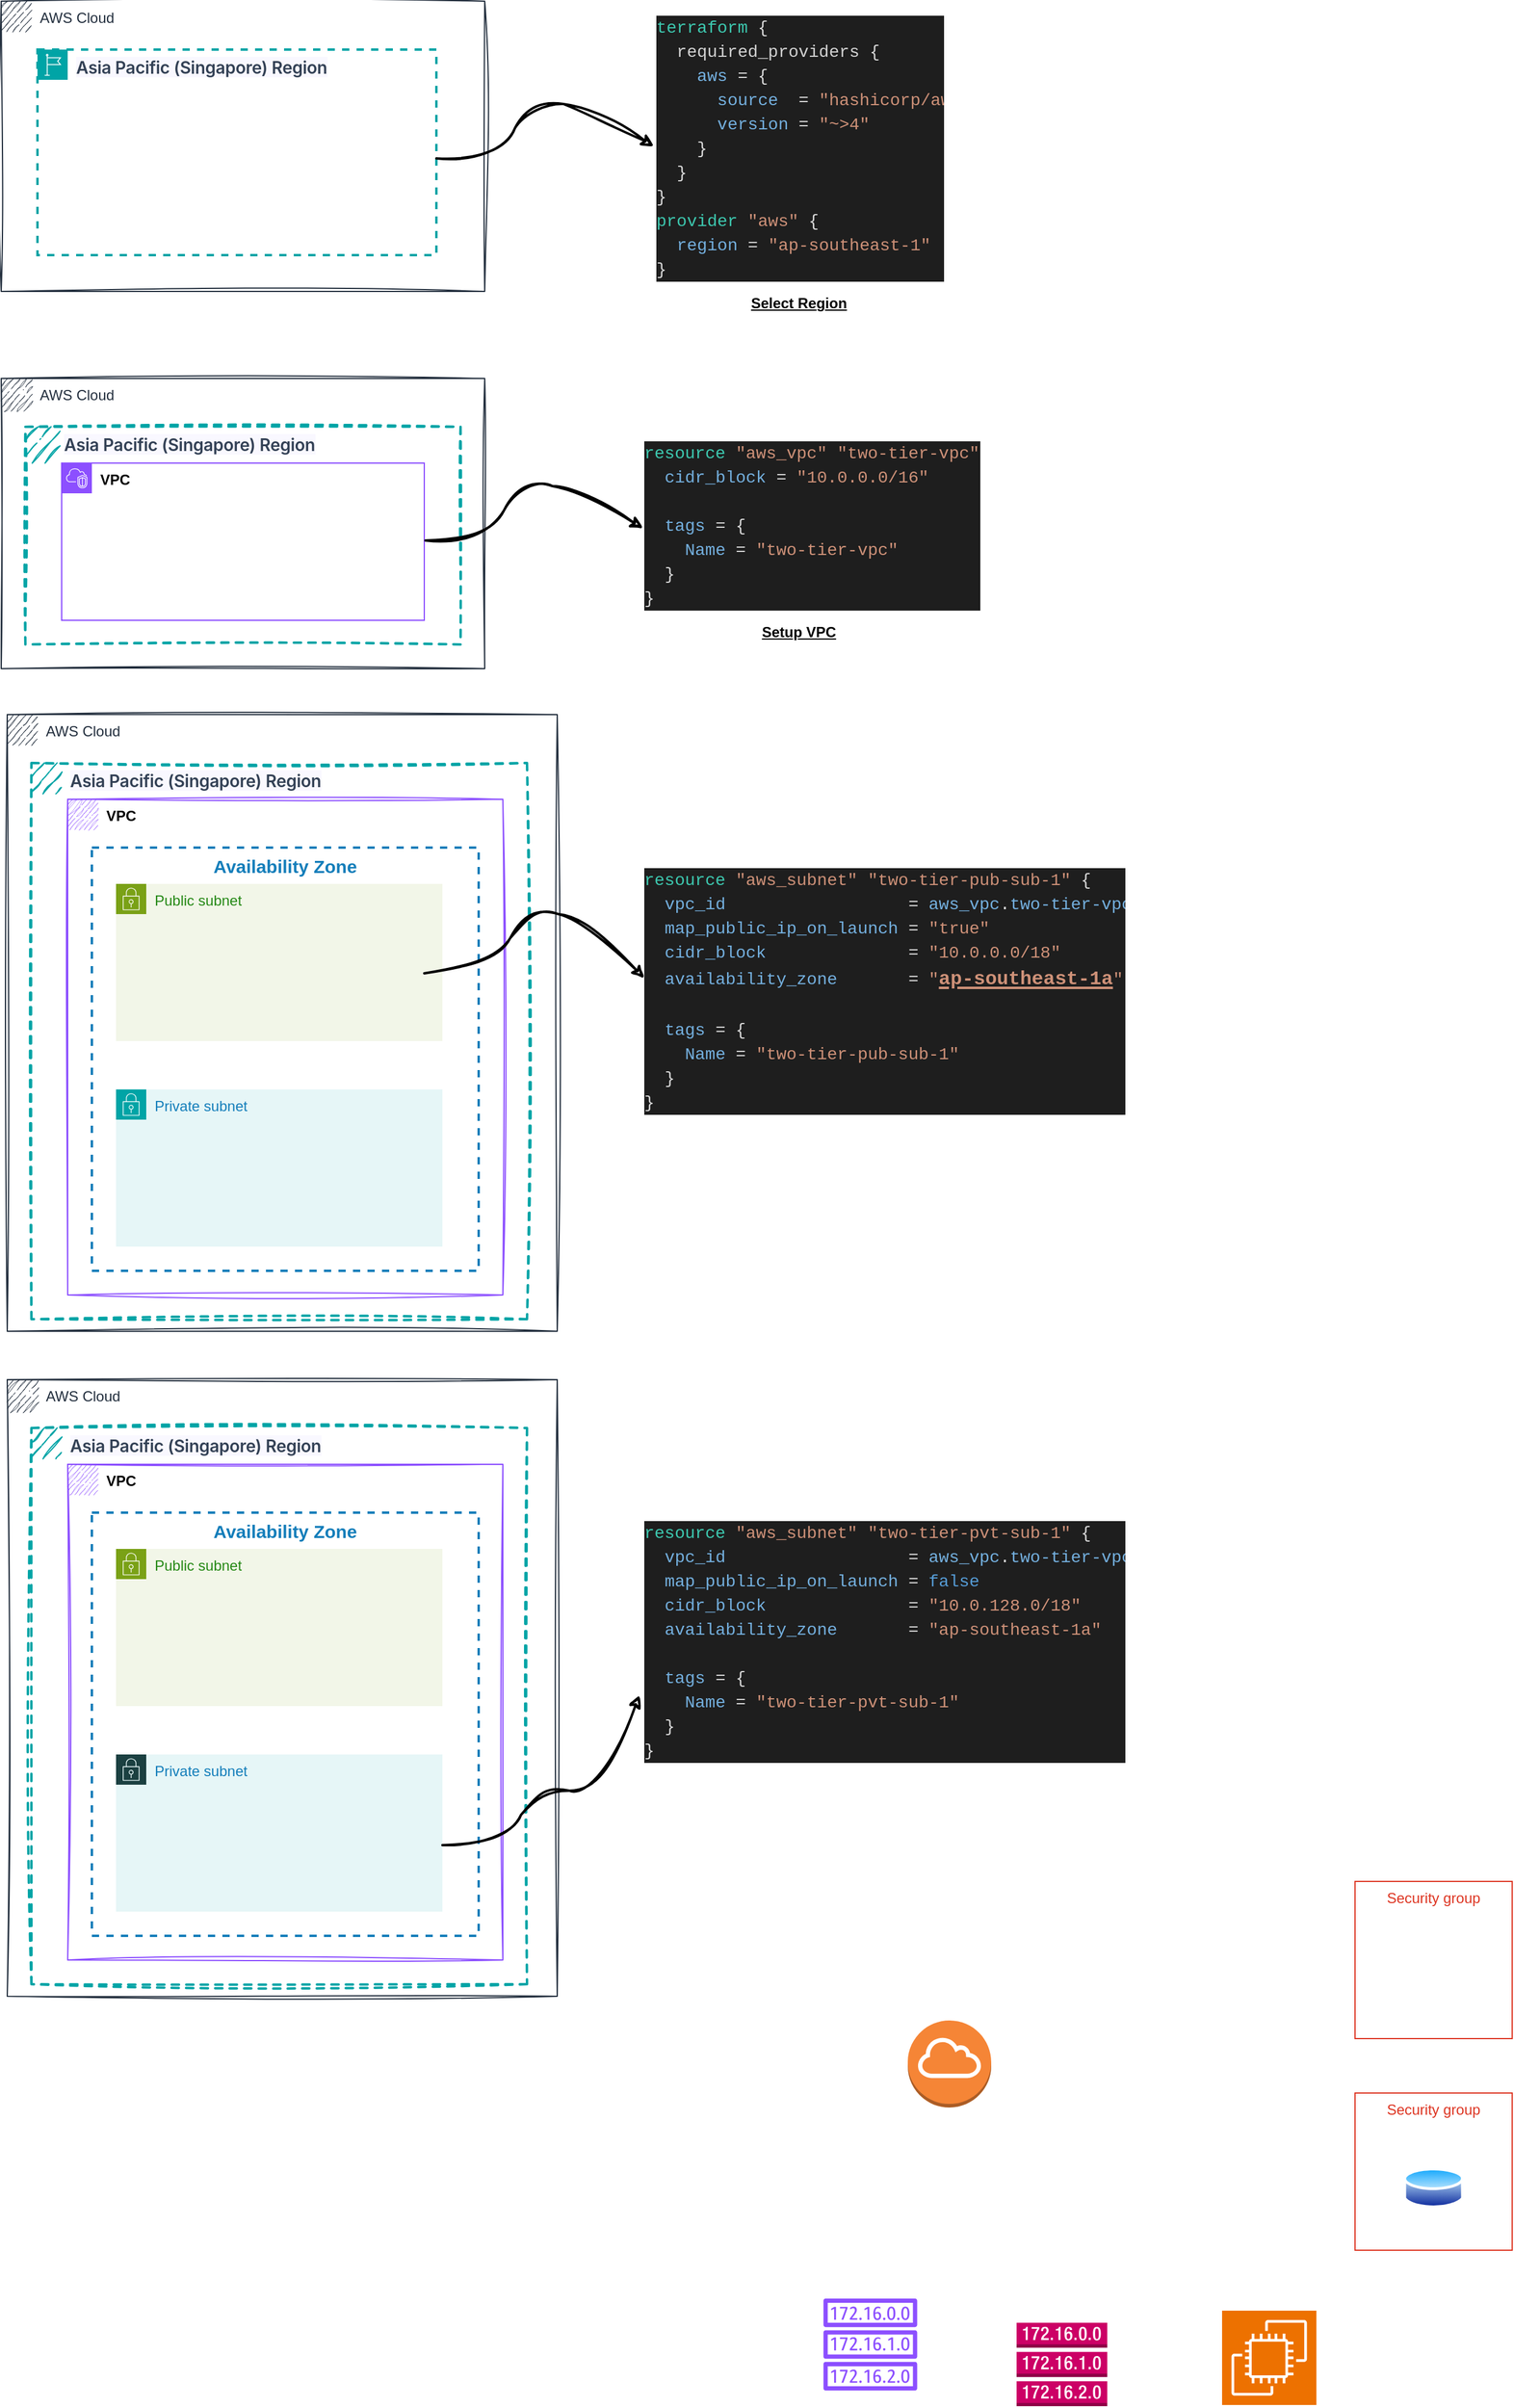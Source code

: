 <mxfile version="24.3.1" type="device" pages="2">
  <diagram name="Page-1" id="cgD4QJ-wR_yiHozVtR_r">
    <mxGraphModel dx="1434" dy="772" grid="1" gridSize="10" guides="1" tooltips="1" connect="1" arrows="1" fold="1" page="1" pageScale="1" pageWidth="850" pageHeight="1100" math="0" shadow="0">
      <root>
        <mxCell id="0" />
        <mxCell id="1" parent="0" />
        <mxCell id="XZuy0qffb0nQQuMf2KQB-1" value="AWS Cloud" style="points=[[0,0],[0.25,0],[0.5,0],[0.75,0],[1,0],[1,0.25],[1,0.5],[1,0.75],[1,1],[0.75,1],[0.5,1],[0.25,1],[0,1],[0,0.75],[0,0.5],[0,0.25]];outlineConnect=0;gradientColor=none;html=1;whiteSpace=wrap;fontSize=12;fontStyle=0;container=1;pointerEvents=0;collapsible=0;recursiveResize=0;shape=mxgraph.aws4.group;grIcon=mxgraph.aws4.group_aws_cloud_alt;strokeColor=#232F3E;fillColor=none;verticalAlign=top;align=left;spacingLeft=30;fontColor=#232F3E;dashed=0;sketch=1;curveFitting=1;jiggle=2;" vertex="1" parent="1">
          <mxGeometry x="20" y="30" width="400" height="240" as="geometry" />
        </mxCell>
        <mxCell id="XZuy0qffb0nQQuMf2KQB-2" value="&lt;span style=&quot;color: rgb(51, 65, 85); font-family: Inter, &amp;quot;Helvetica Neue&amp;quot;, Helvetica, Arial, sans-serif; font-size: 14px; font-weight: 600; letter-spacing: -0.144px; text-wrap-mode: nowrap; background-color: rgb(249, 248, 255);&quot;&gt;Asia Pacific (Singapore) Region&lt;/span&gt;" style="points=[[0,0],[0.25,0],[0.5,0],[0.75,0],[1,0],[1,0.25],[1,0.5],[1,0.75],[1,1],[0.75,1],[0.5,1],[0.25,1],[0,1],[0,0.75],[0,0.5],[0,0.25]];outlineConnect=0;gradientColor=none;html=1;whiteSpace=wrap;fontSize=12;fontStyle=0;container=1;pointerEvents=0;collapsible=0;recursiveResize=0;shape=mxgraph.aws4.group;grIcon=mxgraph.aws4.group_region;strokeColor=#00A4A6;fillColor=none;verticalAlign=top;align=left;spacingLeft=30;fontColor=#147EBA;dashed=1;strokeWidth=2;" vertex="1" parent="XZuy0qffb0nQQuMf2KQB-1">
          <mxGeometry x="30" y="40" width="330" height="170" as="geometry" />
        </mxCell>
        <mxCell id="XZuy0qffb0nQQuMf2KQB-11" value="" style="curved=1;endArrow=classic;html=1;rounded=0;entryX=0;entryY=0.5;entryDx=0;entryDy=0;strokeWidth=2;sketch=1;curveFitting=1;jiggle=2;" edge="1" parent="XZuy0qffb0nQQuMf2KQB-1" target="XZuy0qffb0nQQuMf2KQB-9">
          <mxGeometry width="50" height="50" relative="1" as="geometry">
            <mxPoint x="360" y="130" as="sourcePoint" />
            <mxPoint x="410" y="80" as="targetPoint" />
            <Array as="points">
              <mxPoint x="410" y="130" />
              <mxPoint x="440" y="80" />
              <mxPoint x="490" y="90" />
            </Array>
          </mxGeometry>
        </mxCell>
        <mxCell id="XZuy0qffb0nQQuMf2KQB-9" value="&lt;h1 style=&quot;margin-top: 0px;&quot;&gt;&lt;div style=&quot;color: #d4d4d4;background-color: #1e1e1e;font-family: Consolas, &#39;Courier New&#39;, monospace;font-weight: normal;font-size: 14px;line-height: 20px;white-space: pre;&quot;&gt;&lt;div&gt;&lt;span style=&quot;color: #3dc9b0;&quot;&gt;terraform&lt;/span&gt; &lt;span style=&quot;color: #dcdcdc;&quot;&gt;{&lt;/span&gt;&lt;/div&gt;&lt;div&gt;&amp;nbsp; required_providers &lt;span style=&quot;color: #dcdcdc;&quot;&gt;{&lt;/span&gt;&lt;/div&gt;&lt;div&gt;&amp;nbsp; &amp;nbsp; &lt;span style=&quot;color: #74b0df;&quot;&gt;aws&lt;/span&gt; = &lt;span style=&quot;color: #dcdcdc;&quot;&gt;{&lt;/span&gt;&lt;/div&gt;&lt;div&gt;&amp;nbsp; &amp;nbsp; &amp;nbsp; &lt;span style=&quot;color: #74b0df;&quot;&gt;source&lt;/span&gt; &amp;nbsp;= &lt;span style=&quot;color: #ce9178;&quot;&gt;&quot;hashicorp/aws&quot;&lt;/span&gt;&lt;/div&gt;&lt;div&gt;&amp;nbsp; &amp;nbsp; &amp;nbsp; &lt;span style=&quot;color: #74b0df;&quot;&gt;version&lt;/span&gt; = &lt;span style=&quot;color: #ce9178;&quot;&gt;&quot;~&amp;gt;4&quot;&lt;/span&gt;&lt;/div&gt;&lt;div&gt;&amp;nbsp; &amp;nbsp; &lt;span style=&quot;color: #dcdcdc;&quot;&gt;}&lt;/span&gt;&lt;/div&gt;&lt;div&gt;&amp;nbsp; &lt;span style=&quot;color: #dcdcdc;&quot;&gt;}&lt;/span&gt;&lt;/div&gt;&lt;div&gt;&lt;span style=&quot;color: #dcdcdc;&quot;&gt;}&lt;/span&gt;&lt;/div&gt;&lt;div&gt;&lt;span style=&quot;color: #3dc9b0;&quot;&gt;provider&lt;/span&gt; &lt;span style=&quot;color: #ce9178;&quot;&gt;&quot;aws&quot;&lt;/span&gt; &lt;span style=&quot;color: #dcdcdc;&quot;&gt;{&lt;/span&gt;&lt;/div&gt;&lt;div&gt;&amp;nbsp; &lt;span style=&quot;color: #74b0df;&quot;&gt;region&lt;/span&gt; = &lt;span style=&quot;color: #ce9178;&quot;&gt;&quot;ap-southeast-1&quot;&lt;/span&gt;&lt;/div&gt;&lt;div&gt;&lt;span style=&quot;color: #dcdcdc;&quot;&gt;}&lt;/span&gt;&lt;/div&gt;&lt;/div&gt;&lt;/h1&gt;" style="text;html=1;whiteSpace=wrap;overflow=hidden;rounded=0;" vertex="1" parent="1">
          <mxGeometry x="560" y="35" width="240" height="230" as="geometry" />
        </mxCell>
        <mxCell id="XZuy0qffb0nQQuMf2KQB-12" value="Select Region" style="text;html=1;align=center;verticalAlign=middle;whiteSpace=wrap;rounded=0;fontStyle=5" vertex="1" parent="1">
          <mxGeometry x="635" y="265" width="90" height="30" as="geometry" />
        </mxCell>
        <mxCell id="XZuy0qffb0nQQuMf2KQB-16" value="AWS Cloud" style="points=[[0,0],[0.25,0],[0.5,0],[0.75,0],[1,0],[1,0.25],[1,0.5],[1,0.75],[1,1],[0.75,1],[0.5,1],[0.25,1],[0,1],[0,0.75],[0,0.5],[0,0.25]];outlineConnect=0;gradientColor=none;html=1;whiteSpace=wrap;fontSize=12;fontStyle=0;container=1;pointerEvents=0;collapsible=0;recursiveResize=0;shape=mxgraph.aws4.group;grIcon=mxgraph.aws4.group_aws_cloud_alt;strokeColor=#232F3E;fillColor=none;verticalAlign=top;align=left;spacingLeft=30;fontColor=#232F3E;dashed=0;textShadow=0;sketch=1;curveFitting=1;jiggle=2;" vertex="1" parent="1">
          <mxGeometry x="20" y="342" width="400" height="240" as="geometry" />
        </mxCell>
        <mxCell id="XZuy0qffb0nQQuMf2KQB-17" value="&lt;span style=&quot;color: rgb(51, 65, 85); font-family: Inter, &amp;quot;Helvetica Neue&amp;quot;, Helvetica, Arial, sans-serif; font-size: 14px; font-weight: 600; letter-spacing: -0.144px; text-wrap-mode: nowrap; background-color: rgb(249, 248, 255);&quot;&gt;Asia Pacific (Singapore) Region&lt;/span&gt;" style="points=[[0,0],[0.25,0],[0.5,0],[0.75,0],[1,0],[1,0.25],[1,0.5],[1,0.75],[1,1],[0.75,1],[0.5,1],[0.25,1],[0,1],[0,0.75],[0,0.5],[0,0.25]];outlineConnect=0;gradientColor=none;html=1;whiteSpace=wrap;fontSize=12;fontStyle=0;container=1;pointerEvents=0;collapsible=0;recursiveResize=0;shape=mxgraph.aws4.group;grIcon=mxgraph.aws4.group_region;strokeColor=#00A4A6;fillColor=none;verticalAlign=top;align=left;spacingLeft=30;fontColor=#147EBA;dashed=1;strokeWidth=2;sketch=1;curveFitting=1;jiggle=2;" vertex="1" parent="XZuy0qffb0nQQuMf2KQB-16">
          <mxGeometry x="20" y="40" width="360" height="180" as="geometry" />
        </mxCell>
        <mxCell id="XZuy0qffb0nQQuMf2KQB-19" value="&lt;b&gt;&lt;font color=&quot;#000000&quot;&gt;VPC&lt;/font&gt;&lt;/b&gt;" style="points=[[0,0],[0.25,0],[0.5,0],[0.75,0],[1,0],[1,0.25],[1,0.5],[1,0.75],[1,1],[0.75,1],[0.5,1],[0.25,1],[0,1],[0,0.75],[0,0.5],[0,0.25]];outlineConnect=0;gradientColor=none;html=1;whiteSpace=wrap;fontSize=12;fontStyle=0;container=1;pointerEvents=0;collapsible=0;recursiveResize=0;shape=mxgraph.aws4.group;grIcon=mxgraph.aws4.group_vpc2;strokeColor=#8C4FFF;fillColor=none;verticalAlign=top;align=left;spacingLeft=30;fontColor=#AAB7B8;dashed=0;" vertex="1" parent="XZuy0qffb0nQQuMf2KQB-17">
          <mxGeometry x="30" y="30" width="300" height="130" as="geometry" />
        </mxCell>
        <mxCell id="XZuy0qffb0nQQuMf2KQB-21" value="" style="curved=1;endArrow=classic;html=1;rounded=0;entryX=0;entryY=0.5;entryDx=0;entryDy=0;strokeWidth=2;sketch=1;curveFitting=1;jiggle=2;" edge="1" parent="1">
          <mxGeometry width="50" height="50" relative="1" as="geometry">
            <mxPoint x="371" y="476" as="sourcePoint" />
            <mxPoint x="551" y="466" as="targetPoint" />
            <Array as="points">
              <mxPoint x="421" y="476" />
              <mxPoint x="451" y="426" />
              <mxPoint x="501" y="436" />
            </Array>
          </mxGeometry>
        </mxCell>
        <mxCell id="XZuy0qffb0nQQuMf2KQB-22" value="&lt;h1 style=&quot;margin-top: 0px;&quot;&gt;&lt;div style=&quot;color: #d4d4d4;background-color: #1e1e1e;font-family: Consolas, &#39;Courier New&#39;, monospace;font-weight: normal;font-size: 14px;line-height: 20px;white-space: pre;&quot;&gt;&lt;div&gt;&lt;span style=&quot;color: #3dc9b0;&quot;&gt;resource&lt;/span&gt; &lt;span style=&quot;color: #ce9178;&quot;&gt;&quot;aws_vpc&quot;&lt;/span&gt; &lt;span style=&quot;color: #ce9178;&quot;&gt;&quot;two-tier-vpc&quot;&lt;/span&gt; &lt;span style=&quot;color: #dcdcdc;&quot;&gt;{&lt;/span&gt;&lt;/div&gt;&lt;div&gt;&amp;nbsp; &lt;span style=&quot;color: #74b0df;&quot;&gt;cidr_block&lt;/span&gt; = &lt;span style=&quot;color: #ce9178;&quot;&gt;&quot;10.0.0.0/16&quot;&lt;/span&gt;&lt;/div&gt;&lt;br&gt;&lt;div&gt;&amp;nbsp; &lt;span style=&quot;color: #74b0df;&quot;&gt;tags&lt;/span&gt; = &lt;span style=&quot;color: #dcdcdc;&quot;&gt;{&lt;/span&gt;&lt;/div&gt;&lt;div&gt;&amp;nbsp; &amp;nbsp; &lt;span style=&quot;color: #74b0df;&quot;&gt;Name&lt;/span&gt; = &lt;span style=&quot;color: #ce9178;&quot;&gt;&quot;two-tier-vpc&quot;&lt;/span&gt;&lt;/div&gt;&lt;div&gt;&amp;nbsp; &lt;span style=&quot;color: #dcdcdc;&quot;&gt;}&lt;/span&gt;&lt;/div&gt;&lt;div&gt;&lt;span style=&quot;color: #dcdcdc;&quot;&gt;}&lt;/span&gt;&lt;/div&gt;&lt;/div&gt;&lt;/h1&gt;" style="text;html=1;whiteSpace=wrap;overflow=hidden;rounded=0;" vertex="1" parent="1">
          <mxGeometry x="550" y="387" width="280" height="150" as="geometry" />
        </mxCell>
        <mxCell id="XZuy0qffb0nQQuMf2KQB-23" value="Setup VPC" style="text;html=1;align=center;verticalAlign=middle;whiteSpace=wrap;rounded=0;fontStyle=5" vertex="1" parent="1">
          <mxGeometry x="635" y="537" width="90" height="30" as="geometry" />
        </mxCell>
        <mxCell id="XZuy0qffb0nQQuMf2KQB-28" value="&lt;h1 style=&quot;margin-top: 0px;&quot;&gt;&lt;div style=&quot;color: rgb(212, 212, 212); background-color: rgb(30, 30, 30); font-family: Consolas, &amp;quot;Courier New&amp;quot;, monospace; line-height: 20px; white-space: pre;&quot;&gt;&lt;div style=&quot;font-size: 14px; font-weight: normal;&quot;&gt;&lt;span style=&quot;color: #3dc9b0;&quot;&gt;resource&lt;/span&gt; &lt;span style=&quot;color: #ce9178;&quot;&gt;&quot;aws_subnet&quot;&lt;/span&gt; &lt;span style=&quot;color: #ce9178;&quot;&gt;&quot;two-tier-pub-sub-1&quot;&lt;/span&gt; &lt;span style=&quot;color: #dcdcdc;&quot;&gt;{&lt;/span&gt;&lt;/div&gt;&lt;div style=&quot;font-size: 14px; font-weight: normal;&quot;&gt;&amp;nbsp; &lt;span style=&quot;color: #74b0df;&quot;&gt;vpc_id&lt;/span&gt; &amp;nbsp; &amp;nbsp; &amp;nbsp; &amp;nbsp; &amp;nbsp; &amp;nbsp; &amp;nbsp; &amp;nbsp; &amp;nbsp;= &lt;span style=&quot;color: #74b0df;&quot;&gt;aws_vpc&lt;/span&gt;&lt;span style=&quot;color: #dcdcdc;&quot;&gt;.&lt;/span&gt;&lt;span style=&quot;color: #74b0df;&quot;&gt;two-tier-vpc&lt;/span&gt;&lt;span style=&quot;color: #dcdcdc;&quot;&gt;.&lt;/span&gt;&lt;span style=&quot;color: #74b0df;&quot;&gt;id&lt;/span&gt;&lt;/div&gt;&lt;div style=&quot;font-size: 14px; font-weight: normal;&quot;&gt;&amp;nbsp; &lt;span style=&quot;color: #74b0df;&quot;&gt;map_public_ip_on_launch&lt;/span&gt; = &lt;span style=&quot;color: #ce9178;&quot;&gt;&quot;true&quot;&lt;/span&gt;&lt;/div&gt;&lt;div style=&quot;font-size: 14px; font-weight: normal;&quot;&gt;&amp;nbsp; &lt;span style=&quot;color: #74b0df;&quot;&gt;cidr_block&lt;/span&gt; &amp;nbsp; &amp;nbsp; &amp;nbsp; &amp;nbsp; &amp;nbsp; &amp;nbsp; &amp;nbsp;= &lt;span style=&quot;color: #ce9178;&quot;&gt;&quot;10.0.0.0/18&quot;&lt;/span&gt;&lt;/div&gt;&lt;div style=&quot;&quot;&gt;&lt;span style=&quot;font-size: 14px; font-weight: normal;&quot;&gt;&amp;nbsp; &lt;/span&gt;&lt;span style=&quot;font-size: 14px; font-weight: normal; color: rgb(116, 176, 223);&quot;&gt;availability_zone&lt;/span&gt;&lt;span style=&quot;font-size: 14px; font-weight: normal;&quot;&gt; &amp;nbsp; &amp;nbsp; &amp;nbsp; = &lt;/span&gt;&lt;span style=&quot;color: rgb(206, 145, 120);&quot;&gt;&lt;span style=&quot;font-size: 14px; font-weight: normal;&quot;&gt;&quot;&lt;/span&gt;&lt;u style=&quot;&quot;&gt;&lt;font style=&quot;font-size: 16px;&quot;&gt;ap-southeast-1a&lt;/font&gt;&lt;/u&gt;&lt;span style=&quot;font-size: 14px; font-weight: normal;&quot;&gt;&quot;&lt;/span&gt;&lt;/span&gt;&lt;/div&gt;&lt;span style=&quot;font-size: 14px; font-weight: normal;&quot;&gt;&lt;br&gt;&lt;/span&gt;&lt;div style=&quot;font-size: 14px; font-weight: normal;&quot;&gt;&amp;nbsp; &lt;span style=&quot;color: #74b0df;&quot;&gt;tags&lt;/span&gt; = &lt;span style=&quot;color: #dcdcdc;&quot;&gt;{&lt;/span&gt;&lt;/div&gt;&lt;div style=&quot;font-size: 14px; font-weight: normal;&quot;&gt;&amp;nbsp; &amp;nbsp; &lt;span style=&quot;color: #74b0df;&quot;&gt;Name&lt;/span&gt; = &lt;span style=&quot;color: #ce9178;&quot;&gt;&quot;two-tier-pub-sub-1&quot;&lt;/span&gt;&lt;/div&gt;&lt;div style=&quot;font-size: 14px; font-weight: normal;&quot;&gt;&amp;nbsp; &lt;span style=&quot;color: #dcdcdc;&quot;&gt;}&lt;/span&gt;&lt;/div&gt;&lt;div style=&quot;font-size: 14px; font-weight: normal;&quot;&gt;&lt;span style=&quot;color: #dcdcdc;&quot;&gt;}&lt;/span&gt;&lt;/div&gt;&lt;/div&gt;&lt;/h1&gt;" style="text;html=1;whiteSpace=wrap;overflow=hidden;rounded=0;" vertex="1" parent="1">
          <mxGeometry x="550" y="740" width="400" height="210" as="geometry" />
        </mxCell>
        <mxCell id="XZuy0qffb0nQQuMf2KQB-30" value="&lt;h1 style=&quot;margin-top: 0px;&quot;&gt;&lt;div style=&quot;color: #d4d4d4;background-color: #1e1e1e;font-family: Consolas, &#39;Courier New&#39;, monospace;font-weight: normal;font-size: 14px;line-height: 20px;white-space: pre;&quot;&gt;&lt;div&gt;&lt;span style=&quot;color: #3dc9b0;&quot;&gt;resource&lt;/span&gt; &lt;span style=&quot;color: #ce9178;&quot;&gt;&quot;aws_subnet&quot;&lt;/span&gt; &lt;span style=&quot;color: #ce9178;&quot;&gt;&quot;two-tier-pvt-sub-1&quot;&lt;/span&gt; &lt;span style=&quot;color: #dcdcdc;&quot;&gt;{&lt;/span&gt;&lt;/div&gt;&lt;div&gt;&amp;nbsp; &lt;span style=&quot;color: #74b0df;&quot;&gt;vpc_id&lt;/span&gt; &amp;nbsp; &amp;nbsp; &amp;nbsp; &amp;nbsp; &amp;nbsp; &amp;nbsp; &amp;nbsp; &amp;nbsp; &amp;nbsp;= &lt;span style=&quot;color: #74b0df;&quot;&gt;aws_vpc&lt;/span&gt;&lt;span style=&quot;color: #dcdcdc;&quot;&gt;.&lt;/span&gt;&lt;span style=&quot;color: #74b0df;&quot;&gt;two-tier-vpc&lt;/span&gt;&lt;span style=&quot;color: #dcdcdc;&quot;&gt;.&lt;/span&gt;&lt;span style=&quot;color: #74b0df;&quot;&gt;id&lt;/span&gt;&lt;/div&gt;&lt;div&gt;&amp;nbsp; &lt;span style=&quot;color: #74b0df;&quot;&gt;map_public_ip_on_launch&lt;/span&gt; = &lt;span style=&quot;color: #569cd6;&quot;&gt;false&lt;/span&gt;&lt;/div&gt;&lt;div&gt;&amp;nbsp; &lt;span style=&quot;color: #74b0df;&quot;&gt;cidr_block&lt;/span&gt; &amp;nbsp; &amp;nbsp; &amp;nbsp; &amp;nbsp; &amp;nbsp; &amp;nbsp; &amp;nbsp;= &lt;span style=&quot;color: #ce9178;&quot;&gt;&quot;10.0.128.0/18&quot;&lt;/span&gt;&lt;/div&gt;&lt;div&gt;&amp;nbsp; &lt;span style=&quot;color: #74b0df;&quot;&gt;availability_zone&lt;/span&gt; &amp;nbsp; &amp;nbsp; &amp;nbsp; = &lt;span style=&quot;color: #ce9178;&quot;&gt;&quot;ap-southeast-1a&quot;&lt;/span&gt;&lt;/div&gt;&lt;br&gt;&lt;div&gt;&amp;nbsp; &lt;span style=&quot;color: #74b0df;&quot;&gt;tags&lt;/span&gt; = &lt;span style=&quot;color: #dcdcdc;&quot;&gt;{&lt;/span&gt;&lt;/div&gt;&lt;div&gt;&amp;nbsp; &amp;nbsp; &lt;span style=&quot;color: #74b0df;&quot;&gt;Name&lt;/span&gt; = &lt;span style=&quot;color: #ce9178;&quot;&gt;&quot;two-tier-pvt-sub-1&quot;&lt;/span&gt;&lt;/div&gt;&lt;div&gt;&amp;nbsp; &lt;span style=&quot;color: #dcdcdc;&quot;&gt;}&lt;/span&gt;&lt;/div&gt;&lt;div&gt;&lt;span style=&quot;color: #dcdcdc;&quot;&gt;}&lt;/span&gt;&lt;/div&gt;&lt;/div&gt;&lt;/h1&gt;" style="text;html=1;whiteSpace=wrap;overflow=hidden;rounded=0;" vertex="1" parent="1">
          <mxGeometry x="550" y="1280" width="400" height="210" as="geometry" />
        </mxCell>
        <mxCell id="XZuy0qffb0nQQuMf2KQB-31" value="AWS Cloud" style="points=[[0,0],[0.25,0],[0.5,0],[0.75,0],[1,0],[1,0.25],[1,0.5],[1,0.75],[1,1],[0.75,1],[0.5,1],[0.25,1],[0,1],[0,0.75],[0,0.5],[0,0.25]];outlineConnect=0;gradientColor=none;html=1;whiteSpace=wrap;fontSize=12;fontStyle=0;container=1;pointerEvents=0;collapsible=0;recursiveResize=0;shape=mxgraph.aws4.group;grIcon=mxgraph.aws4.group_aws_cloud_alt;strokeColor=#232F3E;fillColor=none;verticalAlign=top;align=left;spacingLeft=30;fontColor=#232F3E;dashed=0;textShadow=0;sketch=1;curveFitting=1;jiggle=2;" vertex="1" parent="1">
          <mxGeometry x="25" y="1170" width="455" height="510" as="geometry" />
        </mxCell>
        <mxCell id="XZuy0qffb0nQQuMf2KQB-32" value="&lt;span style=&quot;color: rgb(51, 65, 85); font-family: Inter, &amp;quot;Helvetica Neue&amp;quot;, Helvetica, Arial, sans-serif; font-size: 14px; font-weight: 600; letter-spacing: -0.144px; text-wrap-mode: nowrap; background-color: rgb(249, 248, 255);&quot;&gt;Asia Pacific (Singapore) Region&lt;/span&gt;" style="points=[[0,0],[0.25,0],[0.5,0],[0.75,0],[1,0],[1,0.25],[1,0.5],[1,0.75],[1,1],[0.75,1],[0.5,1],[0.25,1],[0,1],[0,0.75],[0,0.5],[0,0.25]];outlineConnect=0;gradientColor=none;html=1;whiteSpace=wrap;fontSize=12;fontStyle=0;container=1;pointerEvents=0;collapsible=0;recursiveResize=0;shape=mxgraph.aws4.group;grIcon=mxgraph.aws4.group_region;strokeColor=#00A4A6;fillColor=none;verticalAlign=top;align=left;spacingLeft=30;fontColor=#147EBA;dashed=1;strokeWidth=2;sketch=1;curveFitting=1;jiggle=2;" vertex="1" parent="XZuy0qffb0nQQuMf2KQB-31">
          <mxGeometry x="20" y="40" width="410" height="460" as="geometry" />
        </mxCell>
        <mxCell id="XZuy0qffb0nQQuMf2KQB-33" value="&lt;b&gt;&lt;font color=&quot;#000000&quot;&gt;VPC&lt;/font&gt;&lt;/b&gt;" style="points=[[0,0],[0.25,0],[0.5,0],[0.75,0],[1,0],[1,0.25],[1,0.5],[1,0.75],[1,1],[0.75,1],[0.5,1],[0.25,1],[0,1],[0,0.75],[0,0.5],[0,0.25]];outlineConnect=0;gradientColor=none;html=1;whiteSpace=wrap;fontSize=12;fontStyle=0;container=1;pointerEvents=0;collapsible=0;recursiveResize=0;shape=mxgraph.aws4.group;grIcon=mxgraph.aws4.group_vpc2;strokeColor=#8C4FFF;fillColor=none;verticalAlign=top;align=left;spacingLeft=30;fontColor=#AAB7B8;dashed=0;sketch=1;curveFitting=1;jiggle=2;" vertex="1" parent="XZuy0qffb0nQQuMf2KQB-32">
          <mxGeometry x="30" y="30" width="360" height="410" as="geometry" />
        </mxCell>
        <mxCell id="XZuy0qffb0nQQuMf2KQB-37" value="&lt;b&gt;&lt;font style=&quot;font-size: 15px;&quot;&gt;Availability Zone&lt;/font&gt;&lt;/b&gt;" style="fillColor=none;strokeColor=#147EBA;dashed=1;verticalAlign=top;fontStyle=0;fontColor=#147EBA;whiteSpace=wrap;html=1;strokeWidth=2;" vertex="1" parent="XZuy0qffb0nQQuMf2KQB-33">
          <mxGeometry x="20" y="40" width="320" height="350" as="geometry" />
        </mxCell>
        <mxCell id="XZuy0qffb0nQQuMf2KQB-34" value="Public subnet" style="points=[[0,0],[0.25,0],[0.5,0],[0.75,0],[1,0],[1,0.25],[1,0.5],[1,0.75],[1,1],[0.75,1],[0.5,1],[0.25,1],[0,1],[0,0.75],[0,0.5],[0,0.25]];outlineConnect=0;gradientColor=none;html=1;whiteSpace=wrap;fontSize=12;fontStyle=0;container=1;pointerEvents=0;collapsible=0;recursiveResize=0;shape=mxgraph.aws4.group;grIcon=mxgraph.aws4.group_security_group;grStroke=0;strokeColor=#7AA116;fillColor=#F2F6E8;verticalAlign=top;align=left;spacingLeft=30;fontColor=#248814;dashed=0;" vertex="1" parent="XZuy0qffb0nQQuMf2KQB-33">
          <mxGeometry x="40" y="70" width="270" height="130" as="geometry" />
        </mxCell>
        <mxCell id="XZuy0qffb0nQQuMf2KQB-36" value="Private subnet" style="points=[[0,0],[0.25,0],[0.5,0],[0.75,0],[1,0],[1,0.25],[1,0.5],[1,0.75],[1,1],[0.75,1],[0.5,1],[0.25,1],[0,1],[0,0.75],[0,0.5],[0,0.25]];outlineConnect=0;gradientColor=none;html=1;whiteSpace=wrap;fontSize=12;fontStyle=0;container=1;pointerEvents=0;collapsible=0;recursiveResize=0;shape=mxgraph.aws4.group;grIcon=mxgraph.aws4.group_security_group;grStroke=0;strokeColor=#1b4041;fillColor=#E6F6F7;verticalAlign=top;align=left;spacingLeft=30;fontColor=#147EBA;dashed=0;" vertex="1" parent="XZuy0qffb0nQQuMf2KQB-33">
          <mxGeometry x="40" y="240" width="270" height="130" as="geometry" />
        </mxCell>
        <mxCell id="XZuy0qffb0nQQuMf2KQB-35" value="" style="curved=1;endArrow=classic;html=1;rounded=0;entryX=-0.005;entryY=0.719;entryDx=0;entryDy=0;strokeWidth=2;sketch=1;curveFitting=1;jiggle=2;entryPerimeter=0;" edge="1" parent="XZuy0qffb0nQQuMf2KQB-33" target="XZuy0qffb0nQQuMf2KQB-30">
          <mxGeometry width="50" height="50" relative="1" as="geometry">
            <mxPoint x="310" y="315" as="sourcePoint" />
            <mxPoint x="500" y="220" as="targetPoint" />
            <Array as="points">
              <mxPoint x="360" y="315" />
              <mxPoint x="390" y="265" />
              <mxPoint x="440" y="275" />
            </Array>
          </mxGeometry>
        </mxCell>
        <mxCell id="XZuy0qffb0nQQuMf2KQB-38" value="AWS Cloud" style="points=[[0,0],[0.25,0],[0.5,0],[0.75,0],[1,0],[1,0.25],[1,0.5],[1,0.75],[1,1],[0.75,1],[0.5,1],[0.25,1],[0,1],[0,0.75],[0,0.5],[0,0.25]];outlineConnect=0;gradientColor=none;html=1;whiteSpace=wrap;fontSize=12;fontStyle=0;container=1;pointerEvents=0;collapsible=0;recursiveResize=0;shape=mxgraph.aws4.group;grIcon=mxgraph.aws4.group_aws_cloud_alt;strokeColor=#232F3E;fillColor=none;verticalAlign=top;align=left;spacingLeft=30;fontColor=#232F3E;dashed=0;textShadow=0;sketch=1;curveFitting=1;jiggle=2;" vertex="1" parent="1">
          <mxGeometry x="25" y="620" width="455" height="510" as="geometry" />
        </mxCell>
        <mxCell id="XZuy0qffb0nQQuMf2KQB-39" value="&lt;span style=&quot;color: rgb(51, 65, 85); font-family: Inter, &amp;quot;Helvetica Neue&amp;quot;, Helvetica, Arial, sans-serif; font-size: 14px; font-weight: 600; letter-spacing: -0.144px; text-wrap-mode: nowrap; background-color: rgb(249, 248, 255);&quot;&gt;Asia Pacific (Singapore) Region&lt;/span&gt;" style="points=[[0,0],[0.25,0],[0.5,0],[0.75,0],[1,0],[1,0.25],[1,0.5],[1,0.75],[1,1],[0.75,1],[0.5,1],[0.25,1],[0,1],[0,0.75],[0,0.5],[0,0.25]];outlineConnect=0;gradientColor=none;html=1;whiteSpace=wrap;fontSize=12;fontStyle=0;container=1;pointerEvents=0;collapsible=0;recursiveResize=0;shape=mxgraph.aws4.group;grIcon=mxgraph.aws4.group_region;strokeColor=#00A4A6;fillColor=none;verticalAlign=top;align=left;spacingLeft=30;fontColor=#147EBA;dashed=1;strokeWidth=2;sketch=1;curveFitting=1;jiggle=2;" vertex="1" parent="XZuy0qffb0nQQuMf2KQB-38">
          <mxGeometry x="20" y="40" width="410" height="460" as="geometry" />
        </mxCell>
        <mxCell id="XZuy0qffb0nQQuMf2KQB-40" value="&lt;b&gt;&lt;font color=&quot;#000000&quot;&gt;VPC&lt;/font&gt;&lt;/b&gt;" style="points=[[0,0],[0.25,0],[0.5,0],[0.75,0],[1,0],[1,0.25],[1,0.5],[1,0.75],[1,1],[0.75,1],[0.5,1],[0.25,1],[0,1],[0,0.75],[0,0.5],[0,0.25]];outlineConnect=0;gradientColor=none;html=1;whiteSpace=wrap;fontSize=12;fontStyle=0;container=1;pointerEvents=0;collapsible=0;recursiveResize=0;shape=mxgraph.aws4.group;grIcon=mxgraph.aws4.group_vpc2;strokeColor=#8C4FFF;fillColor=none;verticalAlign=top;align=left;spacingLeft=30;fontColor=#AAB7B8;dashed=0;sketch=1;curveFitting=1;jiggle=2;" vertex="1" parent="XZuy0qffb0nQQuMf2KQB-39">
          <mxGeometry x="30" y="30" width="360" height="410" as="geometry" />
        </mxCell>
        <mxCell id="XZuy0qffb0nQQuMf2KQB-41" value="&lt;b&gt;&lt;font style=&quot;font-size: 15px;&quot;&gt;Availability Zone&lt;/font&gt;&lt;/b&gt;" style="fillColor=none;strokeColor=#147EBA;dashed=1;verticalAlign=top;fontStyle=0;fontColor=#147EBA;whiteSpace=wrap;html=1;strokeWidth=2;" vertex="1" parent="XZuy0qffb0nQQuMf2KQB-40">
          <mxGeometry x="20" y="40" width="320" height="350" as="geometry" />
        </mxCell>
        <mxCell id="XZuy0qffb0nQQuMf2KQB-42" value="Public subnet" style="points=[[0,0],[0.25,0],[0.5,0],[0.75,0],[1,0],[1,0.25],[1,0.5],[1,0.75],[1,1],[0.75,1],[0.5,1],[0.25,1],[0,1],[0,0.75],[0,0.5],[0,0.25]];outlineConnect=0;gradientColor=none;html=1;whiteSpace=wrap;fontSize=12;fontStyle=0;container=1;pointerEvents=0;collapsible=0;recursiveResize=0;shape=mxgraph.aws4.group;grIcon=mxgraph.aws4.group_security_group;grStroke=0;strokeColor=#7AA116;fillColor=#F2F6E8;verticalAlign=top;align=left;spacingLeft=30;fontColor=#248814;dashed=0;" vertex="1" parent="XZuy0qffb0nQQuMf2KQB-40">
          <mxGeometry x="40" y="70" width="270" height="130" as="geometry" />
        </mxCell>
        <mxCell id="XZuy0qffb0nQQuMf2KQB-43" value="Private subnet" style="points=[[0,0],[0.25,0],[0.5,0],[0.75,0],[1,0],[1,0.25],[1,0.5],[1,0.75],[1,1],[0.75,1],[0.5,1],[0.25,1],[0,1],[0,0.75],[0,0.5],[0,0.25]];outlineConnect=0;gradientColor=none;html=1;whiteSpace=wrap;fontSize=12;fontStyle=0;container=1;pointerEvents=0;collapsible=0;recursiveResize=0;shape=mxgraph.aws4.group;grIcon=mxgraph.aws4.group_security_group;grStroke=0;strokeColor=#00A4A6;fillColor=#E6F6F7;verticalAlign=top;align=left;spacingLeft=30;fontColor=#147EBA;dashed=0;" vertex="1" parent="XZuy0qffb0nQQuMf2KQB-40">
          <mxGeometry x="40" y="240" width="270" height="130" as="geometry" />
        </mxCell>
        <mxCell id="XZuy0qffb0nQQuMf2KQB-29" value="" style="curved=1;endArrow=classic;html=1;rounded=0;entryX=0.005;entryY=0.467;entryDx=0;entryDy=0;strokeWidth=2;sketch=1;curveFitting=1;jiggle=2;exitX=1;exitY=0.5;exitDx=0;exitDy=0;entryPerimeter=0;" edge="1" parent="XZuy0qffb0nQQuMf2KQB-40" target="XZuy0qffb0nQQuMf2KQB-28">
          <mxGeometry width="50" height="50" relative="1" as="geometry">
            <mxPoint x="295" y="144" as="sourcePoint" />
            <mxPoint x="481" y="130" as="targetPoint" />
            <Array as="points">
              <mxPoint x="351" y="140" />
              <mxPoint x="381" y="90" />
              <mxPoint x="431" y="100" />
            </Array>
          </mxGeometry>
        </mxCell>
        <mxCell id="XZuy0qffb0nQQuMf2KQB-45" value="" style="outlineConnect=0;dashed=0;verticalLabelPosition=bottom;verticalAlign=top;align=center;html=1;shape=mxgraph.aws3.internet_gateway;fillColor=#F58536;gradientColor=none;" vertex="1" parent="1">
          <mxGeometry x="770" y="1700" width="69" height="72" as="geometry" />
        </mxCell>
        <mxCell id="XZuy0qffb0nQQuMf2KQB-46" value="" style="sketch=0;outlineConnect=0;fontColor=#232F3E;gradientColor=none;fillColor=#8C4FFF;strokeColor=none;dashed=0;verticalLabelPosition=bottom;verticalAlign=top;align=center;html=1;fontSize=12;fontStyle=0;aspect=fixed;pointerEvents=1;shape=mxgraph.aws4.route_table;" vertex="1" parent="1">
          <mxGeometry x="700" y="1930" width="78" height="76" as="geometry" />
        </mxCell>
        <mxCell id="XZuy0qffb0nQQuMf2KQB-47" value="" style="outlineConnect=0;dashed=0;verticalLabelPosition=bottom;verticalAlign=top;align=center;html=1;shape=mxgraph.aws3.route_table;fillColor=#CC0066;gradientColor=none;" vertex="1" parent="1">
          <mxGeometry x="860" y="1950" width="75" height="69" as="geometry" />
        </mxCell>
        <mxCell id="XZuy0qffb0nQQuMf2KQB-48" value="Security group" style="fillColor=none;strokeColor=#DD3522;verticalAlign=top;fontStyle=0;fontColor=#DD3522;whiteSpace=wrap;html=1;" vertex="1" parent="1">
          <mxGeometry x="1140" y="1760" width="130" height="130" as="geometry" />
        </mxCell>
        <mxCell id="XZuy0qffb0nQQuMf2KQB-49" value="" style="sketch=0;points=[[0,0,0],[0.25,0,0],[0.5,0,0],[0.75,0,0],[1,0,0],[0,1,0],[0.25,1,0],[0.5,1,0],[0.75,1,0],[1,1,0],[0,0.25,0],[0,0.5,0],[0,0.75,0],[1,0.25,0],[1,0.5,0],[1,0.75,0]];outlineConnect=0;fontColor=#232F3E;fillColor=#ED7100;strokeColor=#ffffff;dashed=0;verticalLabelPosition=bottom;verticalAlign=top;align=center;html=1;fontSize=12;fontStyle=0;aspect=fixed;shape=mxgraph.aws4.resourceIcon;resIcon=mxgraph.aws4.ec2;" vertex="1" parent="1">
          <mxGeometry x="1030" y="1940" width="78" height="78" as="geometry" />
        </mxCell>
        <mxCell id="XZuy0qffb0nQQuMf2KQB-50" value="Security group" style="fillColor=none;strokeColor=#DD3522;verticalAlign=top;fontStyle=0;fontColor=#DD3522;whiteSpace=wrap;html=1;" vertex="1" parent="1">
          <mxGeometry x="1140" y="1585" width="130" height="130" as="geometry" />
        </mxCell>
        <mxCell id="XZuy0qffb0nQQuMf2KQB-51" value="" style="image;aspect=fixed;perimeter=ellipsePerimeter;html=1;align=center;shadow=0;dashed=0;spacingTop=3;image=img/lib/active_directory/database.svg;" vertex="1" parent="1">
          <mxGeometry x="1180" y="1820" width="50" height="37" as="geometry" />
        </mxCell>
      </root>
    </mxGraphModel>
  </diagram>
  <diagram id="cSgvK6e5q8UH-73fF8L1" name="Page-2">
    <mxGraphModel dx="1434" dy="772" grid="1" gridSize="10" guides="1" tooltips="1" connect="1" arrows="1" fold="1" page="1" pageScale="1" pageWidth="850" pageHeight="1100" math="0" shadow="0">
      <root>
        <mxCell id="0" />
        <mxCell id="1" parent="0" />
      </root>
    </mxGraphModel>
  </diagram>
</mxfile>
